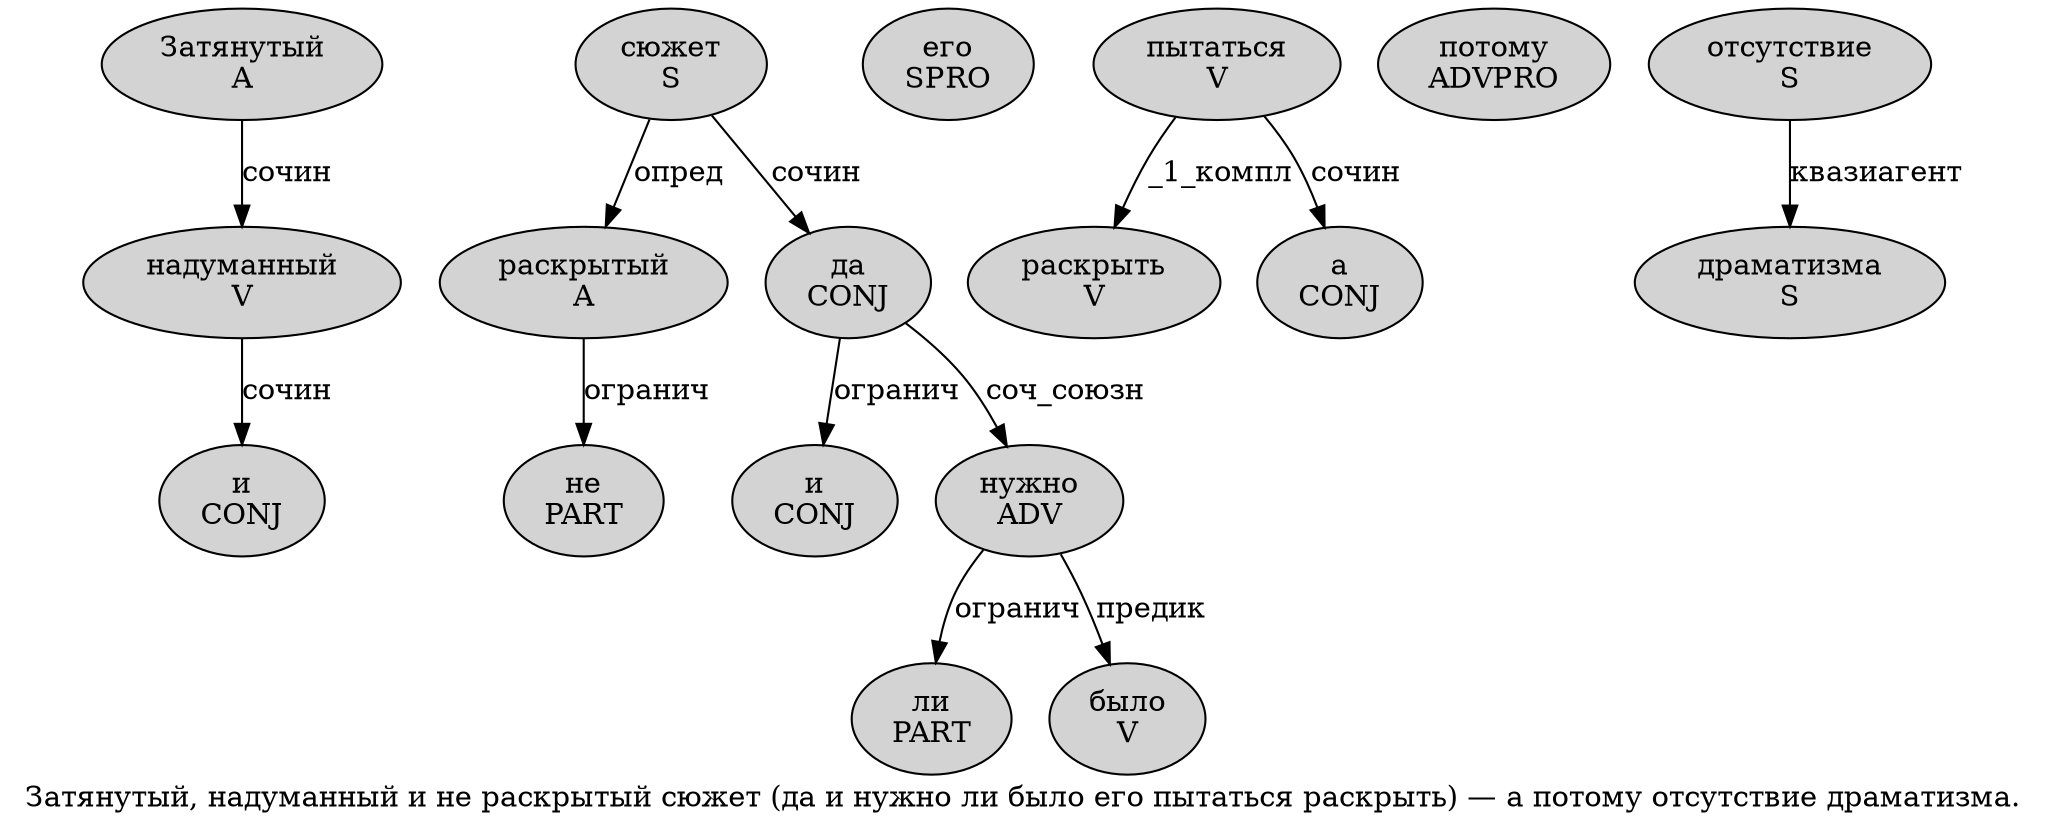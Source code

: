 digraph SENTENCE_3106 {
	graph [label="Затянутый, надуманный и не раскрытый сюжет (да и нужно ли было его пытаться раскрыть) — а потому отсутствие драматизма."]
	node [style=filled]
		0 [label="Затянутый
A" color="" fillcolor=lightgray penwidth=1 shape=ellipse]
		2 [label="надуманный
V" color="" fillcolor=lightgray penwidth=1 shape=ellipse]
		3 [label="и
CONJ" color="" fillcolor=lightgray penwidth=1 shape=ellipse]
		4 [label="не
PART" color="" fillcolor=lightgray penwidth=1 shape=ellipse]
		5 [label="раскрытый
A" color="" fillcolor=lightgray penwidth=1 shape=ellipse]
		6 [label="сюжет
S" color="" fillcolor=lightgray penwidth=1 shape=ellipse]
		8 [label="да
CONJ" color="" fillcolor=lightgray penwidth=1 shape=ellipse]
		9 [label="и
CONJ" color="" fillcolor=lightgray penwidth=1 shape=ellipse]
		10 [label="нужно
ADV" color="" fillcolor=lightgray penwidth=1 shape=ellipse]
		11 [label="ли
PART" color="" fillcolor=lightgray penwidth=1 shape=ellipse]
		12 [label="было
V" color="" fillcolor=lightgray penwidth=1 shape=ellipse]
		13 [label="его
SPRO" color="" fillcolor=lightgray penwidth=1 shape=ellipse]
		14 [label="пытаться
V" color="" fillcolor=lightgray penwidth=1 shape=ellipse]
		15 [label="раскрыть
V" color="" fillcolor=lightgray penwidth=1 shape=ellipse]
		18 [label="а
CONJ" color="" fillcolor=lightgray penwidth=1 shape=ellipse]
		19 [label="потому
ADVPRO" color="" fillcolor=lightgray penwidth=1 shape=ellipse]
		20 [label="отсутствие
S" color="" fillcolor=lightgray penwidth=1 shape=ellipse]
		21 [label="драматизма
S" color="" fillcolor=lightgray penwidth=1 shape=ellipse]
			5 -> 4 [label="огранич"]
			6 -> 5 [label="опред"]
			6 -> 8 [label="сочин"]
			2 -> 3 [label="сочин"]
			8 -> 9 [label="огранич"]
			8 -> 10 [label="соч_союзн"]
			10 -> 11 [label="огранич"]
			10 -> 12 [label="предик"]
			0 -> 2 [label="сочин"]
			14 -> 15 [label="_1_компл"]
			14 -> 18 [label="сочин"]
			20 -> 21 [label="квазиагент"]
}